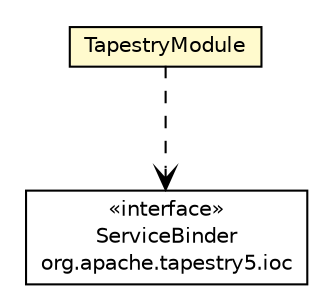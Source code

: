 #!/usr/local/bin/dot
#
# Class diagram 
# Generated by UMLGraph version R5_6_6-8-g8d7759 (http://www.umlgraph.org/)
#

digraph G {
	edge [fontname="Helvetica",fontsize=10,labelfontname="Helvetica",labelfontsize=10];
	node [fontname="Helvetica",fontsize=10,shape=plaintext];
	nodesep=0.25;
	ranksep=0.5;
	// org.dayatang.ioc.tapestry.factory.TapestryModule
	c16 [label=<<table title="org.dayatang.ioc.tapestry.factory.TapestryModule" border="0" cellborder="1" cellspacing="0" cellpadding="2" port="p" bgcolor="lemonChiffon" href="./TapestryModule.html">
		<tr><td><table border="0" cellspacing="0" cellpadding="1">
<tr><td align="center" balign="center"> TapestryModule </td></tr>
		</table></td></tr>
		</table>>, URL="./TapestryModule.html", fontname="Helvetica", fontcolor="black", fontsize=10.0];
	// org.dayatang.ioc.tapestry.factory.TapestryModule DEPEND org.apache.tapestry5.ioc.ServiceBinder
	c16:p -> c18:p [taillabel="", label=" "headlabel="", fontname="Helvetica", fontcolor="black", fontsize=10.0, color="black", arrowhead=open, style=dashed];
	// org.apache.tapestry5.ioc.ServiceBinder
	c18 [label=<<table title="org.apache.tapestry5.ioc.ServiceBinder" border="0" cellborder="1" cellspacing="0" cellpadding="2" port="p" href="http://java.sun.com/j2se/1.4.2/docs/api/org/apache/tapestry5/ioc/ServiceBinder.html">
		<tr><td><table border="0" cellspacing="0" cellpadding="1">
<tr><td align="center" balign="center"> &#171;interface&#187; </td></tr>
<tr><td align="center" balign="center"> ServiceBinder </td></tr>
<tr><td align="center" balign="center"> org.apache.tapestry5.ioc </td></tr>
		</table></td></tr>
		</table>>, URL="http://java.sun.com/j2se/1.4.2/docs/api/org/apache/tapestry5/ioc/ServiceBinder.html", fontname="Helvetica", fontcolor="black", fontsize=10.0];
}

